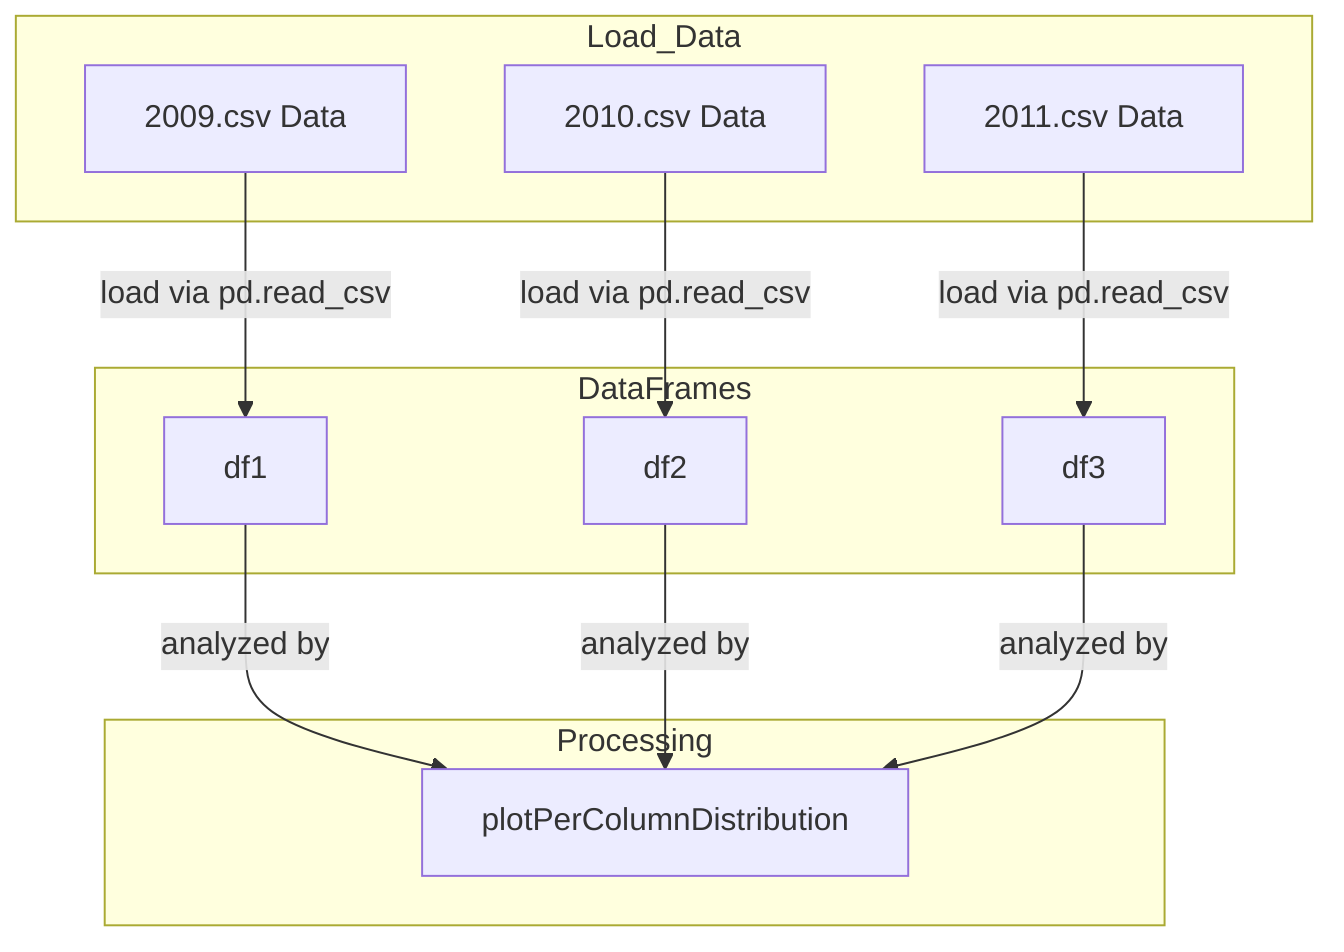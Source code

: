 %%{ init : { 'theme' : 'default' }}%%
flowchart TD
    subgraph Load_Data
        direction TB
        DS_2009["2009.csv Data"]
        DS_2010["2010.csv Data"]
        DS_2011["2011.csv Data"]
    end

    subgraph DataFrames
        direction TB
        DF1["df1"]
        DF2["df2"]
        DF3["df3"]
    end
    
    subgraph Processing
        direction TB
        Plot["plotPerColumnDistribution"]
    end

    %%% Data Loading %%%
    DS_2009 -->|"load via pd.read_csv"| DF1
    DS_2010 -->|"load via pd.read_csv"| DF2
    DS_2011 -->|"load via pd.read_csv"| DF3

    %%% Data Processing and Analysis %%%
    DF1 -->|"analyzed by"| Plot
    DF2 -->|"analyzed by"| Plot
    DF3 -->|"analyzed by"| Plot